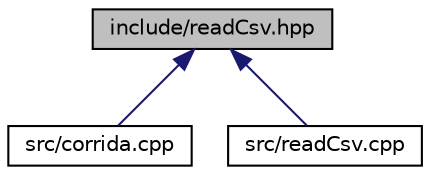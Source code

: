 digraph "include/readCsv.hpp"
{
  edge [fontname="Helvetica",fontsize="10",labelfontname="Helvetica",labelfontsize="10"];
  node [fontname="Helvetica",fontsize="10",shape=record];
  Node3 [label="include/readCsv.hpp",height=0.2,width=0.4,color="black", fillcolor="grey75", style="filled", fontcolor="black"];
  Node3 -> Node4 [dir="back",color="midnightblue",fontsize="10",style="solid"];
  Node4 [label="src/corrida.cpp",height=0.2,width=0.4,color="black", fillcolor="white", style="filled",URL="$corrida_8cpp.html",tooltip="Implementações dos métodos da classe corrida. "];
  Node3 -> Node5 [dir="back",color="midnightblue",fontsize="10",style="solid"];
  Node5 [label="src/readCsv.cpp",height=0.2,width=0.4,color="black", fillcolor="white", style="filled",URL="$readCsv_8cpp.html",tooltip="Implementações dos métodos da classe readCsv. "];
}

